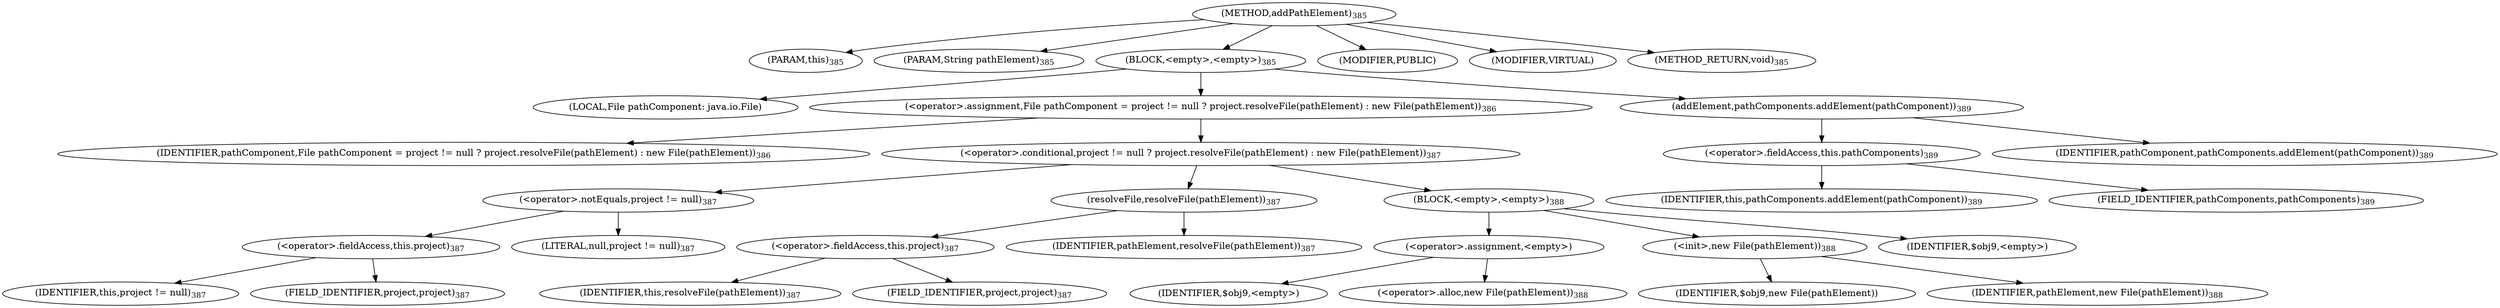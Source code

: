digraph "addPathElement" {  
"770" [label = <(METHOD,addPathElement)<SUB>385</SUB>> ]
"771" [label = <(PARAM,this)<SUB>385</SUB>> ]
"772" [label = <(PARAM,String pathElement)<SUB>385</SUB>> ]
"773" [label = <(BLOCK,&lt;empty&gt;,&lt;empty&gt;)<SUB>385</SUB>> ]
"774" [label = <(LOCAL,File pathComponent: java.io.File)> ]
"775" [label = <(&lt;operator&gt;.assignment,File pathComponent = project != null ? project.resolveFile(pathElement) : new File(pathElement))<SUB>386</SUB>> ]
"776" [label = <(IDENTIFIER,pathComponent,File pathComponent = project != null ? project.resolveFile(pathElement) : new File(pathElement))<SUB>386</SUB>> ]
"777" [label = <(&lt;operator&gt;.conditional,project != null ? project.resolveFile(pathElement) : new File(pathElement))<SUB>387</SUB>> ]
"778" [label = <(&lt;operator&gt;.notEquals,project != null)<SUB>387</SUB>> ]
"779" [label = <(&lt;operator&gt;.fieldAccess,this.project)<SUB>387</SUB>> ]
"780" [label = <(IDENTIFIER,this,project != null)<SUB>387</SUB>> ]
"781" [label = <(FIELD_IDENTIFIER,project,project)<SUB>387</SUB>> ]
"782" [label = <(LITERAL,null,project != null)<SUB>387</SUB>> ]
"783" [label = <(resolveFile,resolveFile(pathElement))<SUB>387</SUB>> ]
"784" [label = <(&lt;operator&gt;.fieldAccess,this.project)<SUB>387</SUB>> ]
"785" [label = <(IDENTIFIER,this,resolveFile(pathElement))<SUB>387</SUB>> ]
"786" [label = <(FIELD_IDENTIFIER,project,project)<SUB>387</SUB>> ]
"787" [label = <(IDENTIFIER,pathElement,resolveFile(pathElement))<SUB>387</SUB>> ]
"788" [label = <(BLOCK,&lt;empty&gt;,&lt;empty&gt;)<SUB>388</SUB>> ]
"789" [label = <(&lt;operator&gt;.assignment,&lt;empty&gt;)> ]
"790" [label = <(IDENTIFIER,$obj9,&lt;empty&gt;)> ]
"791" [label = <(&lt;operator&gt;.alloc,new File(pathElement))<SUB>388</SUB>> ]
"792" [label = <(&lt;init&gt;,new File(pathElement))<SUB>388</SUB>> ]
"793" [label = <(IDENTIFIER,$obj9,new File(pathElement))> ]
"794" [label = <(IDENTIFIER,pathElement,new File(pathElement))<SUB>388</SUB>> ]
"795" [label = <(IDENTIFIER,$obj9,&lt;empty&gt;)> ]
"796" [label = <(addElement,pathComponents.addElement(pathComponent))<SUB>389</SUB>> ]
"797" [label = <(&lt;operator&gt;.fieldAccess,this.pathComponents)<SUB>389</SUB>> ]
"798" [label = <(IDENTIFIER,this,pathComponents.addElement(pathComponent))<SUB>389</SUB>> ]
"799" [label = <(FIELD_IDENTIFIER,pathComponents,pathComponents)<SUB>389</SUB>> ]
"800" [label = <(IDENTIFIER,pathComponent,pathComponents.addElement(pathComponent))<SUB>389</SUB>> ]
"801" [label = <(MODIFIER,PUBLIC)> ]
"802" [label = <(MODIFIER,VIRTUAL)> ]
"803" [label = <(METHOD_RETURN,void)<SUB>385</SUB>> ]
  "770" -> "771" 
  "770" -> "772" 
  "770" -> "773" 
  "770" -> "801" 
  "770" -> "802" 
  "770" -> "803" 
  "773" -> "774" 
  "773" -> "775" 
  "773" -> "796" 
  "775" -> "776" 
  "775" -> "777" 
  "777" -> "778" 
  "777" -> "783" 
  "777" -> "788" 
  "778" -> "779" 
  "778" -> "782" 
  "779" -> "780" 
  "779" -> "781" 
  "783" -> "784" 
  "783" -> "787" 
  "784" -> "785" 
  "784" -> "786" 
  "788" -> "789" 
  "788" -> "792" 
  "788" -> "795" 
  "789" -> "790" 
  "789" -> "791" 
  "792" -> "793" 
  "792" -> "794" 
  "796" -> "797" 
  "796" -> "800" 
  "797" -> "798" 
  "797" -> "799" 
}
